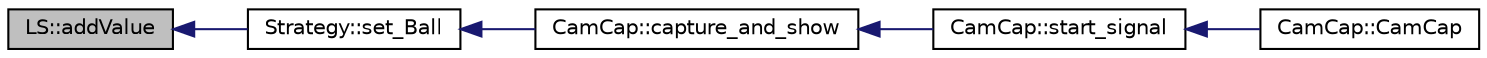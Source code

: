 digraph "LS::addValue"
{
 // INTERACTIVE_SVG=YES
  edge [fontname="Helvetica",fontsize="10",labelfontname="Helvetica",labelfontsize="10"];
  node [fontname="Helvetica",fontsize="10",shape=record];
  rankdir="LR";
  Node3 [label="LS::addValue",height=0.2,width=0.4,color="black", fillcolor="grey75", style="filled", fontcolor="black"];
  Node3 -> Node4 [dir="back",color="midnightblue",fontsize="10",style="solid",fontname="Helvetica"];
  Node4 [label="Strategy::set_Ball",height=0.2,width=0.4,color="black", fillcolor="white", style="filled",URL="$class_strategy.html#a7119e796ed0218f4e44418fea1efdf49"];
  Node4 -> Node5 [dir="back",color="midnightblue",fontsize="10",style="solid",fontname="Helvetica"];
  Node5 [label="CamCap::capture_and_show",height=0.2,width=0.4,color="black", fillcolor="white", style="filled",URL="$class_cam_cap.html#a87f384c5fec40a0ccfd7833347fec0df",tooltip="Captures camera frames and shows it in the interface. "];
  Node5 -> Node6 [dir="back",color="midnightblue",fontsize="10",style="solid",fontname="Helvetica"];
  Node6 [label="CamCap::start_signal",height=0.2,width=0.4,color="black", fillcolor="white", style="filled",URL="$class_cam_cap.html#ae676e6624dd821ad494a80e68a41e249",tooltip="Interface adjustments after &#39;start&#39; button is clicked. "];
  Node6 -> Node7 [dir="back",color="midnightblue",fontsize="10",style="solid",fontname="Helvetica"];
  Node7 [label="CamCap::CamCap",height=0.2,width=0.4,color="black", fillcolor="white", style="filled",URL="$class_cam_cap.html#afe0db98a5f72bc9b261dcb78e2840da6",tooltip="Constructor of a CamCap object. "];
}
